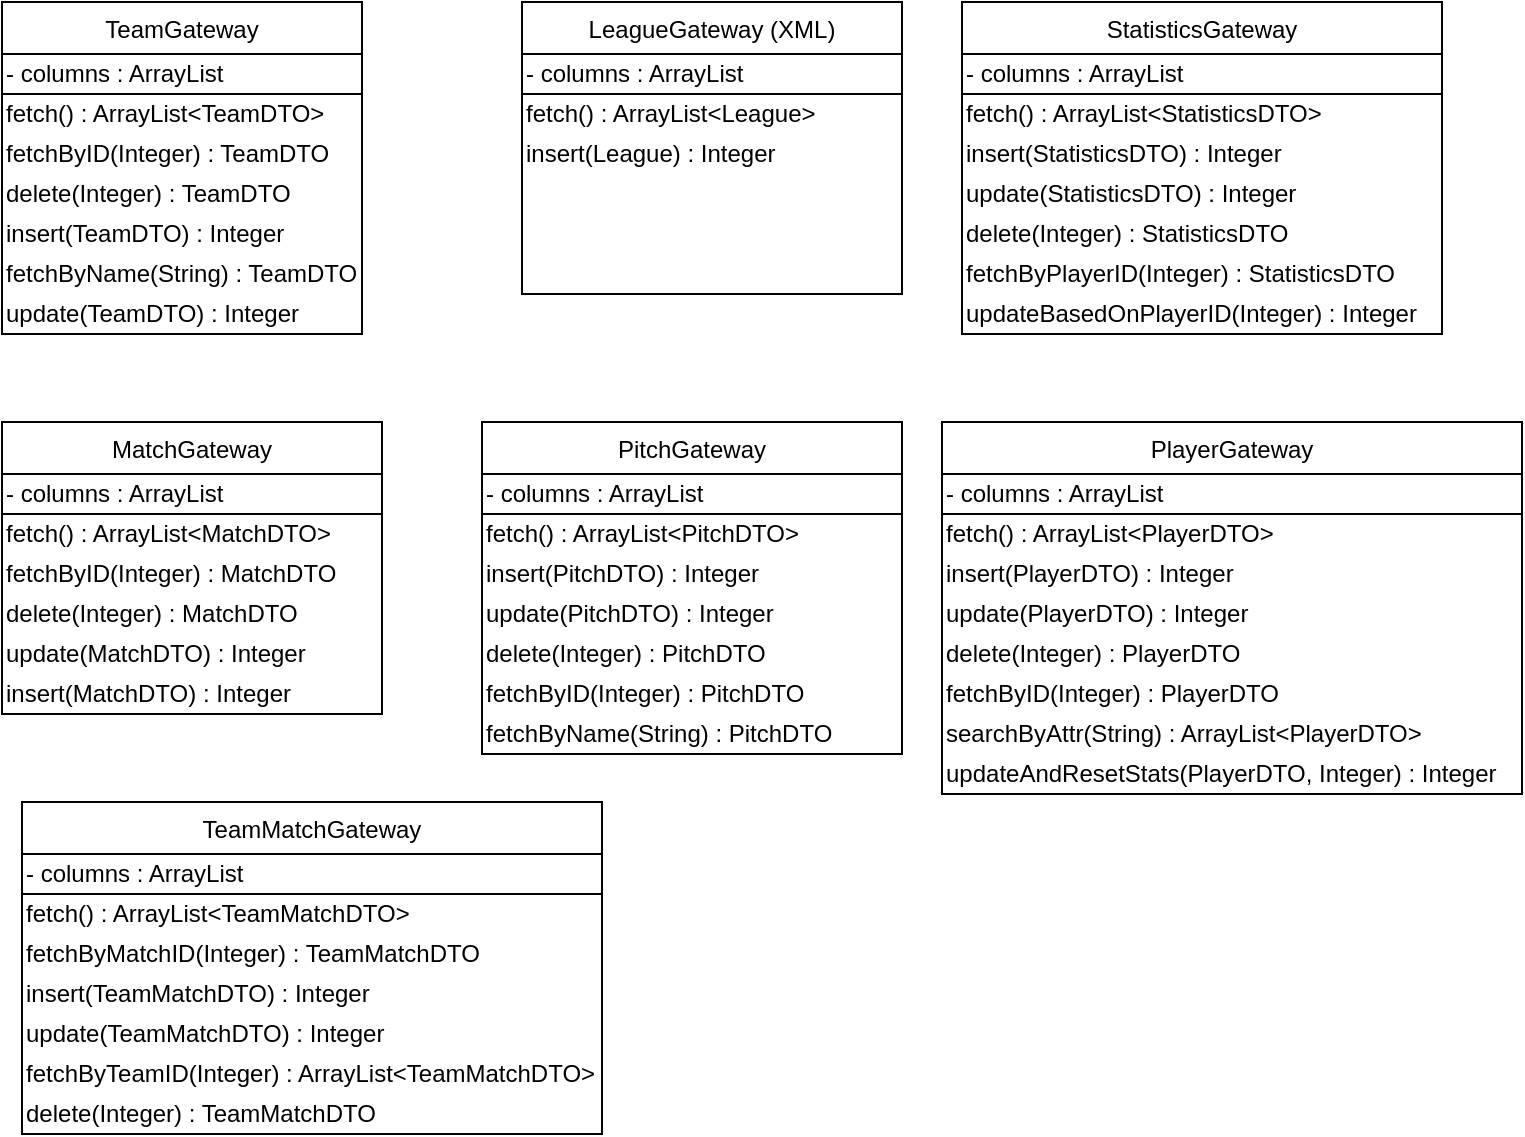 <mxfile version="14.0.1" type="device"><diagram id="C5RBs43oDa-KdzZeNtuy" name="Page-1"><mxGraphModel dx="1426" dy="794" grid="1" gridSize="10" guides="1" tooltips="1" connect="1" arrows="1" fold="1" page="1" pageScale="1" pageWidth="827" pageHeight="1169" math="0" shadow="0"><root><mxCell id="WIyWlLk6GJQsqaUBKTNV-0"/><mxCell id="WIyWlLk6GJQsqaUBKTNV-1" parent="WIyWlLk6GJQsqaUBKTNV-0"/><mxCell id="SXde1_B3SVta3ZP5FGLc-15" value="PlayerGateway" style="swimlane;fontStyle=0;align=center;verticalAlign=top;childLayout=stackLayout;horizontal=1;startSize=26;horizontalStack=0;resizeParent=1;resizeLast=0;collapsible=1;marginBottom=0;rounded=0;shadow=0;strokeWidth=1;" parent="WIyWlLk6GJQsqaUBKTNV-1" vertex="1"><mxGeometry x="510" y="260" width="290" height="186" as="geometry"><mxRectangle x="130" y="380" width="160" height="26" as="alternateBounds"/></mxGeometry></mxCell><mxCell id="NYvfs3vOSJUhqYfTomTF-10" value="- columns : ArrayList" style="text;html=1;align=left;verticalAlign=middle;whiteSpace=wrap;rounded=0;strokeColor=#000000;" vertex="1" parent="SXde1_B3SVta3ZP5FGLc-15"><mxGeometry y="26" width="290" height="20" as="geometry"/></mxCell><mxCell id="NYvfs3vOSJUhqYfTomTF-22" value="fetch() : ArrayList&amp;lt;PlayerDTO&amp;gt;" style="text;html=1;align=left;verticalAlign=middle;whiteSpace=wrap;rounded=0;" vertex="1" parent="SXde1_B3SVta3ZP5FGLc-15"><mxGeometry y="46" width="290" height="20" as="geometry"/></mxCell><mxCell id="NYvfs3vOSJUhqYfTomTF-26" value="insert(PlayerDTO) : Integer" style="text;html=1;align=left;verticalAlign=middle;whiteSpace=wrap;rounded=0;" vertex="1" parent="SXde1_B3SVta3ZP5FGLc-15"><mxGeometry y="66" width="290" height="20" as="geometry"/></mxCell><mxCell id="NYvfs3vOSJUhqYfTomTF-25" value="update(PlayerDTO) : Integer" style="text;html=1;align=left;verticalAlign=middle;whiteSpace=wrap;rounded=0;" vertex="1" parent="SXde1_B3SVta3ZP5FGLc-15"><mxGeometry y="86" width="290" height="20" as="geometry"/></mxCell><mxCell id="NYvfs3vOSJUhqYfTomTF-24" value="delete(Integer) : PlayerDTO" style="text;html=1;align=left;verticalAlign=middle;whiteSpace=wrap;rounded=0;" vertex="1" parent="SXde1_B3SVta3ZP5FGLc-15"><mxGeometry y="106" width="290" height="20" as="geometry"/></mxCell><mxCell id="NYvfs3vOSJUhqYfTomTF-23" value="fetchByID(Integer) : PlayerDTO" style="text;html=1;align=left;verticalAlign=middle;whiteSpace=wrap;rounded=0;" vertex="1" parent="SXde1_B3SVta3ZP5FGLc-15"><mxGeometry y="126" width="290" height="20" as="geometry"/></mxCell><mxCell id="NYvfs3vOSJUhqYfTomTF-50" value="searchByAttr(String) : ArrayList&amp;lt;PlayerDTO&amp;gt;" style="text;html=1;align=left;verticalAlign=middle;whiteSpace=wrap;rounded=0;" vertex="1" parent="SXde1_B3SVta3ZP5FGLc-15"><mxGeometry y="146" width="290" height="20" as="geometry"/></mxCell><mxCell id="NYvfs3vOSJUhqYfTomTF-51" value="updateAndResetStats(PlayerDTO, Integer) : Integer" style="text;html=1;align=left;verticalAlign=middle;whiteSpace=wrap;rounded=0;" vertex="1" parent="SXde1_B3SVta3ZP5FGLc-15"><mxGeometry y="166" width="290" height="20" as="geometry"/></mxCell><mxCell id="SXde1_B3SVta3ZP5FGLc-21" value="StatisticsGateway" style="swimlane;fontStyle=0;align=center;verticalAlign=top;childLayout=stackLayout;horizontal=1;startSize=26;horizontalStack=0;resizeParent=1;resizeLast=0;collapsible=1;marginBottom=0;rounded=0;shadow=0;strokeWidth=1;" parent="WIyWlLk6GJQsqaUBKTNV-1" vertex="1"><mxGeometry x="520" y="50" width="240" height="166" as="geometry"><mxRectangle x="130" y="380" width="160" height="26" as="alternateBounds"/></mxGeometry></mxCell><mxCell id="NYvfs3vOSJUhqYfTomTF-5" value="- columns : ArrayList" style="text;html=1;align=left;verticalAlign=middle;whiteSpace=wrap;rounded=0;strokeColor=#000000;" vertex="1" parent="SXde1_B3SVta3ZP5FGLc-21"><mxGeometry y="26" width="240" height="20" as="geometry"/></mxCell><mxCell id="NYvfs3vOSJUhqYfTomTF-27" value="fetch() : ArrayList&amp;lt;StatisticsDTO&amp;gt;" style="text;html=1;align=left;verticalAlign=middle;whiteSpace=wrap;rounded=0;" vertex="1" parent="SXde1_B3SVta3ZP5FGLc-21"><mxGeometry y="46" width="240" height="20" as="geometry"/></mxCell><mxCell id="NYvfs3vOSJUhqYfTomTF-31" value="insert(StatisticsDTO) : Integer" style="text;html=1;align=left;verticalAlign=middle;whiteSpace=wrap;rounded=0;" vertex="1" parent="SXde1_B3SVta3ZP5FGLc-21"><mxGeometry y="66" width="240" height="20" as="geometry"/></mxCell><mxCell id="NYvfs3vOSJUhqYfTomTF-30" value="update(StatisticsDTO) : Integer" style="text;html=1;align=left;verticalAlign=middle;whiteSpace=wrap;rounded=0;" vertex="1" parent="SXde1_B3SVta3ZP5FGLc-21"><mxGeometry y="86" width="240" height="20" as="geometry"/></mxCell><mxCell id="NYvfs3vOSJUhqYfTomTF-29" value="delete(Integer) : StatisticsDTO" style="text;html=1;align=left;verticalAlign=middle;whiteSpace=wrap;rounded=0;" vertex="1" parent="SXde1_B3SVta3ZP5FGLc-21"><mxGeometry y="106" width="240" height="20" as="geometry"/></mxCell><mxCell id="NYvfs3vOSJUhqYfTomTF-28" value="fetchByPlayerID(Integer) : StatisticsDTO" style="text;html=1;align=left;verticalAlign=middle;whiteSpace=wrap;rounded=0;" vertex="1" parent="SXde1_B3SVta3ZP5FGLc-21"><mxGeometry y="126" width="240" height="20" as="geometry"/></mxCell><mxCell id="NYvfs3vOSJUhqYfTomTF-48" value="updateBasedOnPlayerID(Integer) : Integer" style="text;html=1;align=left;verticalAlign=middle;whiteSpace=wrap;rounded=0;" vertex="1" parent="SXde1_B3SVta3ZP5FGLc-21"><mxGeometry y="146" width="240" height="20" as="geometry"/></mxCell><mxCell id="SXde1_B3SVta3ZP5FGLc-29" value="TeamGateway" style="swimlane;fontStyle=0;align=center;verticalAlign=top;childLayout=stackLayout;horizontal=1;startSize=26;horizontalStack=0;resizeParent=1;resizeLast=0;collapsible=1;marginBottom=0;rounded=0;shadow=0;strokeWidth=1;" parent="WIyWlLk6GJQsqaUBKTNV-1" vertex="1"><mxGeometry x="40" y="50" width="180" height="166" as="geometry"><mxRectangle x="230" y="140" width="160" height="26" as="alternateBounds"/></mxGeometry></mxCell><mxCell id="NYvfs3vOSJUhqYfTomTF-7" value="- columns : ArrayList" style="text;html=1;align=left;verticalAlign=middle;whiteSpace=wrap;rounded=0;strokeColor=#000000;" vertex="1" parent="SXde1_B3SVta3ZP5FGLc-29"><mxGeometry y="26" width="180" height="20" as="geometry"/></mxCell><mxCell id="NYvfs3vOSJUhqYfTomTF-37" value="fetch() : ArrayList&amp;lt;TeamDTO&amp;gt;" style="text;html=1;align=left;verticalAlign=middle;whiteSpace=wrap;rounded=0;" vertex="1" parent="SXde1_B3SVta3ZP5FGLc-29"><mxGeometry y="46" width="180" height="20" as="geometry"/></mxCell><mxCell id="NYvfs3vOSJUhqYfTomTF-38" value="fetchByID(Integer) : TeamDTO" style="text;html=1;align=left;verticalAlign=middle;whiteSpace=wrap;rounded=0;" vertex="1" parent="SXde1_B3SVta3ZP5FGLc-29"><mxGeometry y="66" width="180" height="20" as="geometry"/></mxCell><mxCell id="NYvfs3vOSJUhqYfTomTF-39" value="delete(Integer) : TeamDTO" style="text;html=1;align=left;verticalAlign=middle;whiteSpace=wrap;rounded=0;" vertex="1" parent="SXde1_B3SVta3ZP5FGLc-29"><mxGeometry y="86" width="180" height="20" as="geometry"/></mxCell><mxCell id="NYvfs3vOSJUhqYfTomTF-41" value="insert(TeamDTO) : Integer" style="text;html=1;align=left;verticalAlign=middle;whiteSpace=wrap;rounded=0;" vertex="1" parent="SXde1_B3SVta3ZP5FGLc-29"><mxGeometry y="106" width="180" height="20" as="geometry"/></mxCell><mxCell id="NYvfs3vOSJUhqYfTomTF-47" value="fetchByName(String) : TeamDTO" style="text;html=1;align=left;verticalAlign=middle;whiteSpace=wrap;rounded=0;" vertex="1" parent="SXde1_B3SVta3ZP5FGLc-29"><mxGeometry y="126" width="180" height="20" as="geometry"/></mxCell><mxCell id="NYvfs3vOSJUhqYfTomTF-40" value="update(TeamDTO) : Integer" style="text;html=1;align=left;verticalAlign=middle;whiteSpace=wrap;rounded=0;" vertex="1" parent="SXde1_B3SVta3ZP5FGLc-29"><mxGeometry y="146" width="180" height="20" as="geometry"/></mxCell><mxCell id="SXde1_B3SVta3ZP5FGLc-39" value="MatchGateway" style="swimlane;fontStyle=0;align=center;verticalAlign=top;childLayout=stackLayout;horizontal=1;startSize=26;horizontalStack=0;resizeParent=1;resizeLast=0;collapsible=1;marginBottom=0;rounded=0;shadow=0;strokeWidth=1;" parent="WIyWlLk6GJQsqaUBKTNV-1" vertex="1"><mxGeometry x="40" y="260" width="190" height="146" as="geometry"><mxRectangle x="230" y="140" width="160" height="26" as="alternateBounds"/></mxGeometry></mxCell><mxCell id="NYvfs3vOSJUhqYfTomTF-8" value="- columns : ArrayList" style="text;html=1;align=left;verticalAlign=middle;whiteSpace=wrap;rounded=0;strokeColor=#000000;" vertex="1" parent="SXde1_B3SVta3ZP5FGLc-39"><mxGeometry y="26" width="190" height="20" as="geometry"/></mxCell><mxCell id="NYvfs3vOSJUhqYfTomTF-12" value="fetch() : ArrayList&amp;lt;MatchDTO&amp;gt;" style="text;html=1;align=left;verticalAlign=middle;whiteSpace=wrap;rounded=0;" vertex="1" parent="SXde1_B3SVta3ZP5FGLc-39"><mxGeometry y="46" width="190" height="20" as="geometry"/></mxCell><mxCell id="NYvfs3vOSJUhqYfTomTF-13" value="fetchByID(Integer) : MatchDTO" style="text;html=1;align=left;verticalAlign=middle;whiteSpace=wrap;rounded=0;" vertex="1" parent="SXde1_B3SVta3ZP5FGLc-39"><mxGeometry y="66" width="190" height="20" as="geometry"/></mxCell><mxCell id="NYvfs3vOSJUhqYfTomTF-14" value="delete(Integer) : MatchDTO" style="text;html=1;align=left;verticalAlign=middle;whiteSpace=wrap;rounded=0;" vertex="1" parent="SXde1_B3SVta3ZP5FGLc-39"><mxGeometry y="86" width="190" height="20" as="geometry"/></mxCell><mxCell id="NYvfs3vOSJUhqYfTomTF-15" value="update(MatchDTO) : Integer" style="text;html=1;align=left;verticalAlign=middle;whiteSpace=wrap;rounded=0;" vertex="1" parent="SXde1_B3SVta3ZP5FGLc-39"><mxGeometry y="106" width="190" height="20" as="geometry"/></mxCell><mxCell id="NYvfs3vOSJUhqYfTomTF-16" value="insert(MatchDTO) : Integer" style="text;html=1;align=left;verticalAlign=middle;whiteSpace=wrap;rounded=0;" vertex="1" parent="SXde1_B3SVta3ZP5FGLc-39"><mxGeometry y="126" width="190" height="20" as="geometry"/></mxCell><mxCell id="SXde1_B3SVta3ZP5FGLc-44" value="PitchGateway" style="swimlane;fontStyle=0;align=center;verticalAlign=top;childLayout=stackLayout;horizontal=1;startSize=26;horizontalStack=0;resizeParent=1;resizeLast=0;collapsible=1;marginBottom=0;rounded=0;shadow=0;strokeWidth=1;" parent="WIyWlLk6GJQsqaUBKTNV-1" vertex="1"><mxGeometry x="280" y="260" width="210" height="166" as="geometry"><mxRectangle x="230" y="140" width="160" height="26" as="alternateBounds"/></mxGeometry></mxCell><mxCell id="NYvfs3vOSJUhqYfTomTF-9" value="- columns : ArrayList" style="text;html=1;align=left;verticalAlign=middle;whiteSpace=wrap;rounded=0;strokeColor=#000000;" vertex="1" parent="SXde1_B3SVta3ZP5FGLc-44"><mxGeometry y="26" width="210" height="20" as="geometry"/></mxCell><mxCell id="NYvfs3vOSJUhqYfTomTF-17" value="fetch() : ArrayList&amp;lt;PitchDTO&amp;gt;" style="text;html=1;align=left;verticalAlign=middle;whiteSpace=wrap;rounded=0;" vertex="1" parent="SXde1_B3SVta3ZP5FGLc-44"><mxGeometry y="46" width="210" height="20" as="geometry"/></mxCell><mxCell id="NYvfs3vOSJUhqYfTomTF-21" value="insert(PitchDTO) : Integer" style="text;html=1;align=left;verticalAlign=middle;whiteSpace=wrap;rounded=0;" vertex="1" parent="SXde1_B3SVta3ZP5FGLc-44"><mxGeometry y="66" width="210" height="20" as="geometry"/></mxCell><mxCell id="NYvfs3vOSJUhqYfTomTF-20" value="update(PitchDTO) : Integer" style="text;html=1;align=left;verticalAlign=middle;whiteSpace=wrap;rounded=0;" vertex="1" parent="SXde1_B3SVta3ZP5FGLc-44"><mxGeometry y="86" width="210" height="20" as="geometry"/></mxCell><mxCell id="NYvfs3vOSJUhqYfTomTF-19" value="delete(Integer) : PitchDTO" style="text;html=1;align=left;verticalAlign=middle;whiteSpace=wrap;rounded=0;" vertex="1" parent="SXde1_B3SVta3ZP5FGLc-44"><mxGeometry y="106" width="210" height="20" as="geometry"/></mxCell><mxCell id="NYvfs3vOSJUhqYfTomTF-18" value="fetchByID(Integer) : PitchDTO" style="text;html=1;align=left;verticalAlign=middle;whiteSpace=wrap;rounded=0;" vertex="1" parent="SXde1_B3SVta3ZP5FGLc-44"><mxGeometry y="126" width="210" height="20" as="geometry"/></mxCell><mxCell id="NYvfs3vOSJUhqYfTomTF-49" value="fetchByName(String) : PitchDTO" style="text;html=1;align=left;verticalAlign=middle;whiteSpace=wrap;rounded=0;" vertex="1" parent="SXde1_B3SVta3ZP5FGLc-44"><mxGeometry y="146" width="210" height="20" as="geometry"/></mxCell><mxCell id="SXde1_B3SVta3ZP5FGLc-75" value="LeagueGateway (XML)" style="swimlane;fontStyle=0;align=center;verticalAlign=top;childLayout=stackLayout;horizontal=1;startSize=26;horizontalStack=0;resizeParent=1;resizeLast=0;collapsible=1;marginBottom=0;rounded=0;shadow=0;strokeWidth=1;" parent="WIyWlLk6GJQsqaUBKTNV-1" vertex="1"><mxGeometry x="300" y="50" width="190" height="146" as="geometry"><mxRectangle x="230" y="140" width="160" height="26" as="alternateBounds"/></mxGeometry></mxCell><mxCell id="NYvfs3vOSJUhqYfTomTF-6" value="- columns : ArrayList" style="text;html=1;align=left;verticalAlign=middle;whiteSpace=wrap;rounded=0;strokeColor=#000000;" vertex="1" parent="SXde1_B3SVta3ZP5FGLc-75"><mxGeometry y="26" width="190" height="20" as="geometry"/></mxCell><mxCell id="NYvfs3vOSJUhqYfTomTF-32" value="fetch() : ArrayList&amp;lt;League&amp;gt;" style="text;html=1;align=left;verticalAlign=middle;whiteSpace=wrap;rounded=0;" vertex="1" parent="SXde1_B3SVta3ZP5FGLc-75"><mxGeometry y="46" width="190" height="20" as="geometry"/></mxCell><mxCell id="NYvfs3vOSJUhqYfTomTF-36" value="insert(League) : Integer" style="text;html=1;align=left;verticalAlign=middle;whiteSpace=wrap;rounded=0;" vertex="1" parent="SXde1_B3SVta3ZP5FGLc-75"><mxGeometry y="66" width="190" height="20" as="geometry"/></mxCell><mxCell id="NYvfs3vOSJUhqYfTomTF-1" value="TeamMatchGateway" style="swimlane;fontStyle=0;align=center;verticalAlign=top;childLayout=stackLayout;horizontal=1;startSize=26;horizontalStack=0;resizeParent=1;resizeLast=0;collapsible=1;marginBottom=0;rounded=0;shadow=0;strokeWidth=1;" vertex="1" parent="WIyWlLk6GJQsqaUBKTNV-1"><mxGeometry x="50" y="450" width="290" height="166" as="geometry"><mxRectangle x="230" y="140" width="160" height="26" as="alternateBounds"/></mxGeometry></mxCell><mxCell id="NYvfs3vOSJUhqYfTomTF-11" value="- columns : ArrayList" style="text;html=1;align=left;verticalAlign=middle;whiteSpace=wrap;rounded=0;strokeColor=#000000;" vertex="1" parent="NYvfs3vOSJUhqYfTomTF-1"><mxGeometry y="26" width="290" height="20" as="geometry"/></mxCell><mxCell id="NYvfs3vOSJUhqYfTomTF-42" value="fetch() : ArrayList&amp;lt;TeamMatchDTO&amp;gt;" style="text;html=1;align=left;verticalAlign=middle;whiteSpace=wrap;rounded=0;" vertex="1" parent="NYvfs3vOSJUhqYfTomTF-1"><mxGeometry y="46" width="290" height="20" as="geometry"/></mxCell><mxCell id="NYvfs3vOSJUhqYfTomTF-43" value="fetchByMatchID(Integer) : TeamMatchDTO" style="text;html=1;align=left;verticalAlign=middle;whiteSpace=wrap;rounded=0;" vertex="1" parent="NYvfs3vOSJUhqYfTomTF-1"><mxGeometry y="66" width="290" height="20" as="geometry"/></mxCell><mxCell id="NYvfs3vOSJUhqYfTomTF-46" value="insert(TeamMatchDTO) : Integer" style="text;html=1;align=left;verticalAlign=middle;whiteSpace=wrap;rounded=0;" vertex="1" parent="NYvfs3vOSJUhqYfTomTF-1"><mxGeometry y="86" width="290" height="20" as="geometry"/></mxCell><mxCell id="NYvfs3vOSJUhqYfTomTF-45" value="update(TeamMatchDTO) : Integer" style="text;html=1;align=left;verticalAlign=middle;whiteSpace=wrap;rounded=0;" vertex="1" parent="NYvfs3vOSJUhqYfTomTF-1"><mxGeometry y="106" width="290" height="20" as="geometry"/></mxCell><mxCell id="NYvfs3vOSJUhqYfTomTF-52" value="fetchByTeamID(Integer) : ArrayList&amp;lt;TeamMatchDTO&amp;gt;" style="text;html=1;align=left;verticalAlign=middle;whiteSpace=wrap;rounded=0;" vertex="1" parent="NYvfs3vOSJUhqYfTomTF-1"><mxGeometry y="126" width="290" height="20" as="geometry"/></mxCell><mxCell id="NYvfs3vOSJUhqYfTomTF-44" value="delete(Integer) : TeamMatchDTO" style="text;html=1;align=left;verticalAlign=middle;whiteSpace=wrap;rounded=0;" vertex="1" parent="NYvfs3vOSJUhqYfTomTF-1"><mxGeometry y="146" width="290" height="20" as="geometry"/></mxCell></root></mxGraphModel></diagram></mxfile>